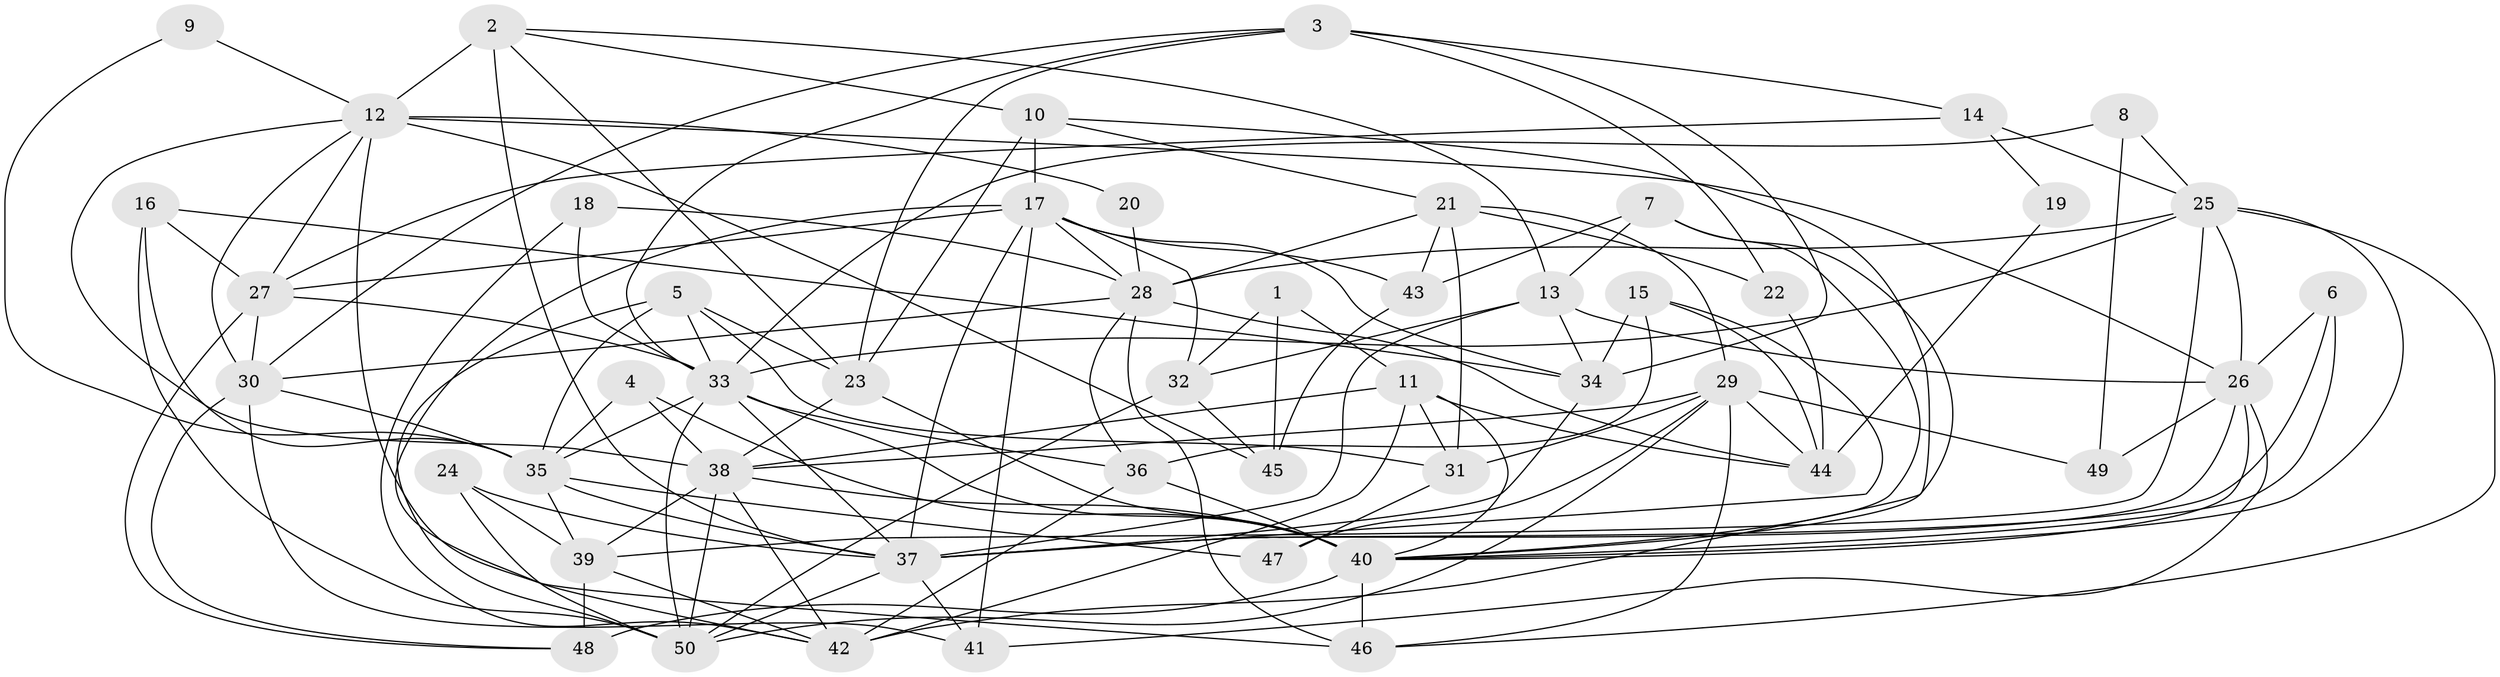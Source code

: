// original degree distribution, {4: 0.3434343434343434, 3: 0.2828282828282828, 5: 0.1414141414141414, 6: 0.1111111111111111, 2: 0.09090909090909091, 8: 0.010101010101010102, 7: 0.020202020202020204}
// Generated by graph-tools (version 1.1) at 2025/50/03/09/25 03:50:14]
// undirected, 50 vertices, 141 edges
graph export_dot {
graph [start="1"]
  node [color=gray90,style=filled];
  1;
  2;
  3;
  4;
  5;
  6;
  7;
  8;
  9;
  10;
  11;
  12;
  13;
  14;
  15;
  16;
  17;
  18;
  19;
  20;
  21;
  22;
  23;
  24;
  25;
  26;
  27;
  28;
  29;
  30;
  31;
  32;
  33;
  34;
  35;
  36;
  37;
  38;
  39;
  40;
  41;
  42;
  43;
  44;
  45;
  46;
  47;
  48;
  49;
  50;
  1 -- 11 [weight=1.0];
  1 -- 32 [weight=1.0];
  1 -- 45 [weight=1.0];
  2 -- 10 [weight=1.0];
  2 -- 12 [weight=2.0];
  2 -- 13 [weight=1.0];
  2 -- 23 [weight=1.0];
  2 -- 37 [weight=1.0];
  3 -- 14 [weight=1.0];
  3 -- 22 [weight=1.0];
  3 -- 23 [weight=1.0];
  3 -- 30 [weight=1.0];
  3 -- 33 [weight=1.0];
  3 -- 34 [weight=1.0];
  4 -- 35 [weight=1.0];
  4 -- 38 [weight=1.0];
  4 -- 40 [weight=1.0];
  5 -- 23 [weight=1.0];
  5 -- 31 [weight=1.0];
  5 -- 33 [weight=1.0];
  5 -- 35 [weight=1.0];
  5 -- 50 [weight=1.0];
  6 -- 26 [weight=1.0];
  6 -- 37 [weight=1.0];
  6 -- 40 [weight=1.0];
  7 -- 13 [weight=1.0];
  7 -- 40 [weight=1.0];
  7 -- 42 [weight=1.0];
  7 -- 43 [weight=1.0];
  8 -- 25 [weight=1.0];
  8 -- 33 [weight=1.0];
  8 -- 49 [weight=1.0];
  9 -- 12 [weight=1.0];
  9 -- 35 [weight=1.0];
  10 -- 17 [weight=1.0];
  10 -- 21 [weight=1.0];
  10 -- 23 [weight=1.0];
  10 -- 40 [weight=1.0];
  11 -- 31 [weight=1.0];
  11 -- 38 [weight=1.0];
  11 -- 40 [weight=1.0];
  11 -- 42 [weight=1.0];
  11 -- 44 [weight=1.0];
  12 -- 20 [weight=1.0];
  12 -- 26 [weight=1.0];
  12 -- 27 [weight=1.0];
  12 -- 30 [weight=2.0];
  12 -- 38 [weight=1.0];
  12 -- 45 [weight=1.0];
  12 -- 46 [weight=1.0];
  13 -- 26 [weight=1.0];
  13 -- 32 [weight=1.0];
  13 -- 34 [weight=1.0];
  13 -- 37 [weight=1.0];
  14 -- 19 [weight=1.0];
  14 -- 25 [weight=1.0];
  14 -- 27 [weight=1.0];
  15 -- 34 [weight=1.0];
  15 -- 36 [weight=1.0];
  15 -- 37 [weight=1.0];
  15 -- 44 [weight=1.0];
  16 -- 27 [weight=1.0];
  16 -- 34 [weight=1.0];
  16 -- 35 [weight=1.0];
  16 -- 50 [weight=1.0];
  17 -- 27 [weight=1.0];
  17 -- 28 [weight=1.0];
  17 -- 32 [weight=1.0];
  17 -- 34 [weight=1.0];
  17 -- 37 [weight=1.0];
  17 -- 41 [weight=1.0];
  17 -- 42 [weight=1.0];
  17 -- 43 [weight=1.0];
  18 -- 28 [weight=1.0];
  18 -- 33 [weight=1.0];
  18 -- 42 [weight=1.0];
  19 -- 44 [weight=1.0];
  20 -- 28 [weight=1.0];
  21 -- 22 [weight=1.0];
  21 -- 28 [weight=1.0];
  21 -- 29 [weight=1.0];
  21 -- 31 [weight=1.0];
  21 -- 43 [weight=1.0];
  22 -- 44 [weight=1.0];
  23 -- 38 [weight=1.0];
  23 -- 40 [weight=1.0];
  24 -- 37 [weight=1.0];
  24 -- 39 [weight=1.0];
  24 -- 50 [weight=1.0];
  25 -- 26 [weight=1.0];
  25 -- 28 [weight=1.0];
  25 -- 33 [weight=1.0];
  25 -- 39 [weight=1.0];
  25 -- 40 [weight=1.0];
  25 -- 46 [weight=1.0];
  26 -- 37 [weight=1.0];
  26 -- 40 [weight=1.0];
  26 -- 41 [weight=1.0];
  26 -- 49 [weight=1.0];
  27 -- 30 [weight=1.0];
  27 -- 33 [weight=1.0];
  27 -- 48 [weight=1.0];
  28 -- 30 [weight=1.0];
  28 -- 36 [weight=1.0];
  28 -- 44 [weight=1.0];
  28 -- 46 [weight=1.0];
  29 -- 31 [weight=1.0];
  29 -- 38 [weight=1.0];
  29 -- 44 [weight=1.0];
  29 -- 46 [weight=1.0];
  29 -- 47 [weight=1.0];
  29 -- 49 [weight=1.0];
  29 -- 50 [weight=1.0];
  30 -- 35 [weight=1.0];
  30 -- 41 [weight=1.0];
  30 -- 48 [weight=1.0];
  31 -- 47 [weight=1.0];
  32 -- 45 [weight=1.0];
  32 -- 50 [weight=1.0];
  33 -- 35 [weight=1.0];
  33 -- 36 [weight=1.0];
  33 -- 37 [weight=1.0];
  33 -- 40 [weight=1.0];
  33 -- 50 [weight=1.0];
  34 -- 37 [weight=1.0];
  35 -- 37 [weight=1.0];
  35 -- 39 [weight=1.0];
  35 -- 47 [weight=2.0];
  36 -- 40 [weight=1.0];
  36 -- 42 [weight=1.0];
  37 -- 41 [weight=1.0];
  37 -- 50 [weight=1.0];
  38 -- 39 [weight=2.0];
  38 -- 40 [weight=1.0];
  38 -- 42 [weight=1.0];
  38 -- 50 [weight=1.0];
  39 -- 42 [weight=1.0];
  39 -- 48 [weight=1.0];
  40 -- 46 [weight=1.0];
  40 -- 48 [weight=2.0];
  43 -- 45 [weight=1.0];
}
